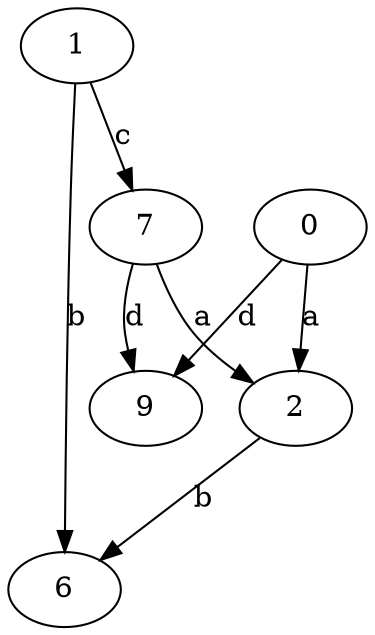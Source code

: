 strict digraph  {
1;
2;
0;
6;
7;
9;
1 -> 6  [label=b];
1 -> 7  [label=c];
2 -> 6  [label=b];
0 -> 2  [label=a];
0 -> 9  [label=d];
7 -> 2  [label=a];
7 -> 9  [label=d];
}

